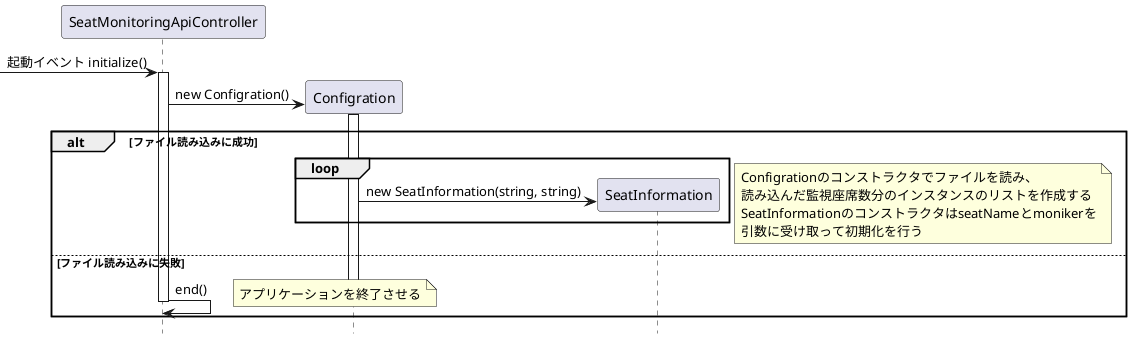 @startuml SeatMonitoringAPI起動シーケンス図
hide footbox

participant "SeatMonitoringApiController" as SeatMonitoringApiController
participant "Configration" as Configration
participant "SeatInformation" as SeatInformation

-> SeatMonitoringApiController :起動イベント initialize()
activate SeatMonitoringApiController

create Configration
SeatMonitoringApiController -> Configration : new Configration()
activate Configration

alt ファイル読み込みに成功
	loop
		create SeatInformation
		Configration -> SeatInformation :new SeatInformation(string, string)
	end
	note right
		Configrationのコンストラクタでファイルを読み、
		読み込んだ監視座席数分のインスタンスのリストを作成する
		SeatInformationのコンストラクタはseatNameとmonikerを
		引数に受け取って初期化を行う
	end note
|||
else ファイル読み込みに失敗
	SeatMonitoringApiController -> SeatMonitoringApiController :end()
	deactivate Configration
	deactivate SeatMonitoringApiController
	note right
		アプリケーションを終了させる
	end note
end

@enduml